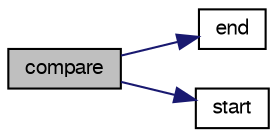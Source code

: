 digraph "compare"
{
  bgcolor="transparent";
  edge [fontname="FreeSans",fontsize="10",labelfontname="FreeSans",labelfontsize="10"];
  node [fontname="FreeSans",fontsize="10",shape=record];
  rankdir="LR";
  Node192 [label="compare",height=0.2,width=0.4,color="black", fillcolor="grey75", style="filled", fontcolor="black"];
  Node192 -> Node193 [color="midnightblue",fontsize="10",style="solid",fontname="FreeSans"];
  Node193 [label="end",height=0.2,width=0.4,color="black",URL="$a24738.html#a5ac1c619caccdf5bcf8c3d58a409849f",tooltip="Return label of end point. "];
  Node192 -> Node194 [color="midnightblue",fontsize="10",style="solid",fontname="FreeSans"];
  Node194 [label="start",height=0.2,width=0.4,color="black",URL="$a24738.html#afe56bdd2031bbf8321e35e2330c0b990",tooltip="Return label of start point. "];
}
